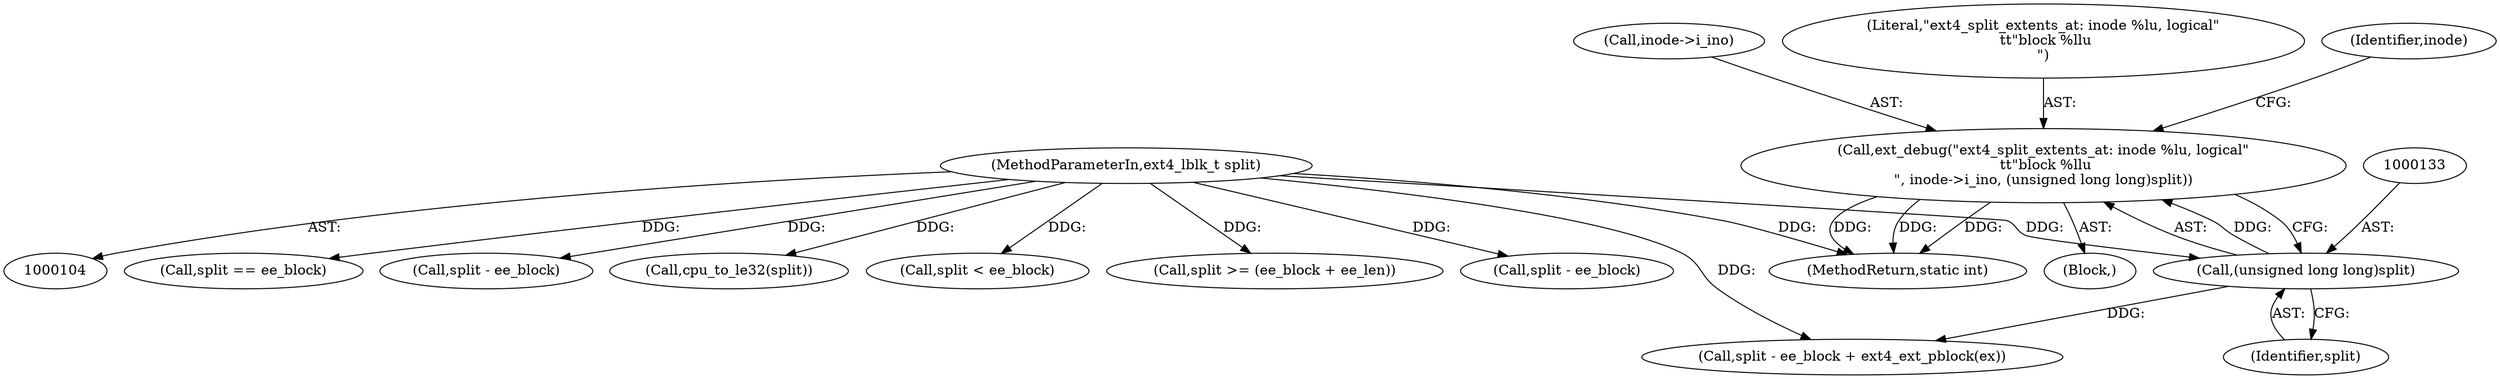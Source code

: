 digraph "0_linux_dee1f973ca341c266229faa5a1a5bb268bed3531_2@pointer" {
"1000127" [label="(Call,ext_debug(\"ext4_split_extents_at: inode %lu, logical\"\n \t\t\"block %llu\n\", inode->i_ino, (unsigned long long)split))"];
"1000132" [label="(Call,(unsigned long long)split)"];
"1000108" [label="(MethodParameterIn,ext4_lblk_t split)"];
"1000189" [label="(Call,split == ee_block)"];
"1000132" [label="(Call,(unsigned long long)split)"];
"1000234" [label="(Call,split - ee_block)"];
"1000262" [label="(Call,cpu_to_le32(split))"];
"1000129" [label="(Call,inode->i_ino)"];
"1000111" [label="(Block,)"];
"1000127" [label="(Call,ext_debug(\"ext4_split_extents_at: inode %lu, logical\"\n \t\t\"block %llu\n\", inode->i_ino, (unsigned long long)split))"];
"1000169" [label="(Call,split < ee_block)"];
"1000108" [label="(MethodParameterIn,ext4_lblk_t split)"];
"1000172" [label="(Call,split >= (ee_block + ee_len))"];
"1000271" [label="(Call,split - ee_block)"];
"1000128" [label="(Literal,\"ext4_split_extents_at: inode %lu, logical\"\n \t\t\"block %llu\n\")"];
"1000136" [label="(Identifier,inode)"];
"1000134" [label="(Identifier,split)"];
"1000161" [label="(Call,split - ee_block + ext4_ext_pblock(ex))"];
"1000359" [label="(MethodReturn,static int)"];
"1000127" -> "1000111"  [label="AST: "];
"1000127" -> "1000132"  [label="CFG: "];
"1000128" -> "1000127"  [label="AST: "];
"1000129" -> "1000127"  [label="AST: "];
"1000132" -> "1000127"  [label="AST: "];
"1000136" -> "1000127"  [label="CFG: "];
"1000127" -> "1000359"  [label="DDG: "];
"1000127" -> "1000359"  [label="DDG: "];
"1000127" -> "1000359"  [label="DDG: "];
"1000132" -> "1000127"  [label="DDG: "];
"1000132" -> "1000134"  [label="CFG: "];
"1000133" -> "1000132"  [label="AST: "];
"1000134" -> "1000132"  [label="AST: "];
"1000108" -> "1000132"  [label="DDG: "];
"1000132" -> "1000161"  [label="DDG: "];
"1000108" -> "1000104"  [label="AST: "];
"1000108" -> "1000359"  [label="DDG: "];
"1000108" -> "1000161"  [label="DDG: "];
"1000108" -> "1000169"  [label="DDG: "];
"1000108" -> "1000172"  [label="DDG: "];
"1000108" -> "1000189"  [label="DDG: "];
"1000108" -> "1000234"  [label="DDG: "];
"1000108" -> "1000262"  [label="DDG: "];
"1000108" -> "1000271"  [label="DDG: "];
}
